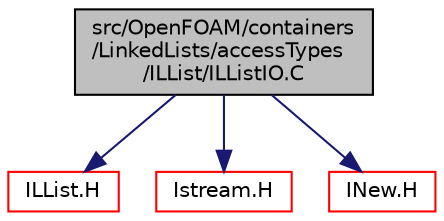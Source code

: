 digraph "src/OpenFOAM/containers/LinkedLists/accessTypes/ILList/ILListIO.C"
{
  bgcolor="transparent";
  edge [fontname="Helvetica",fontsize="10",labelfontname="Helvetica",labelfontsize="10"];
  node [fontname="Helvetica",fontsize="10",shape=record];
  Node1 [label="src/OpenFOAM/containers\l/LinkedLists/accessTypes\l/ILList/ILListIO.C",height=0.2,width=0.4,color="black", fillcolor="grey75", style="filled", fontcolor="black"];
  Node1 -> Node2 [color="midnightblue",fontsize="10",style="solid",fontname="Helvetica"];
  Node2 [label="ILList.H",height=0.2,width=0.4,color="red",URL="$a07892.html"];
  Node1 -> Node3 [color="midnightblue",fontsize="10",style="solid",fontname="Helvetica"];
  Node3 [label="Istream.H",height=0.2,width=0.4,color="red",URL="$a08093.html"];
  Node1 -> Node4 [color="midnightblue",fontsize="10",style="solid",fontname="Helvetica"];
  Node4 [label="INew.H",height=0.2,width=0.4,color="red",URL="$a08087.html"];
}
